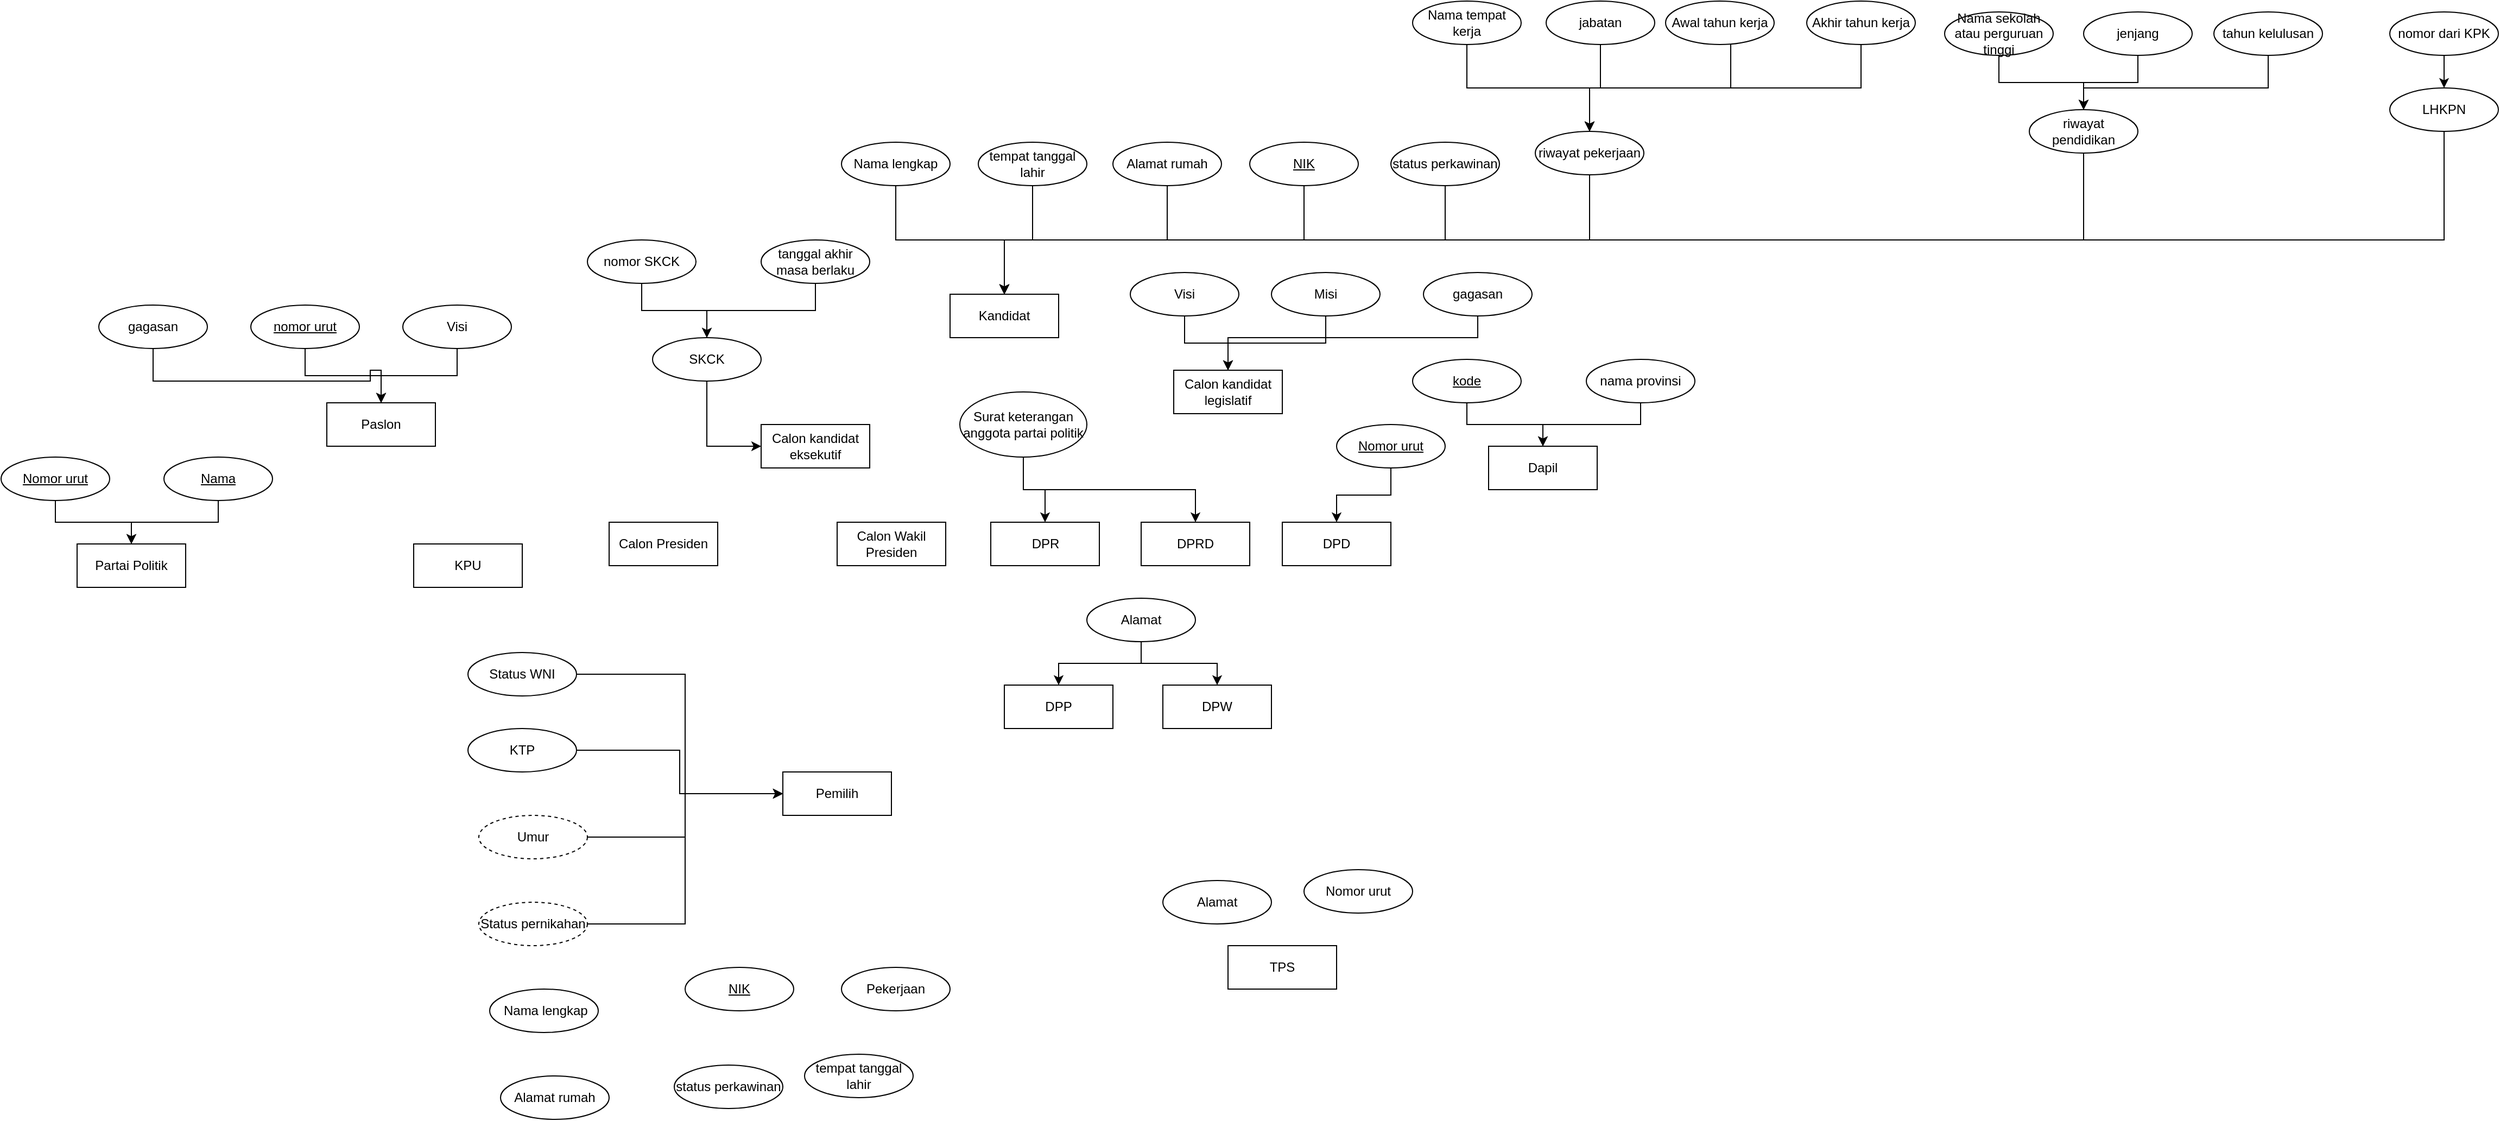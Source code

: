 <mxfile version="23.1.6" type="github">
  <diagram name="Page-1" id="nqy8MYTfZK-IS5IxkyHg">
    <mxGraphModel dx="2294" dy="1892" grid="1" gridSize="10" guides="1" tooltips="1" connect="1" arrows="1" fold="1" page="1" pageScale="1" pageWidth="827" pageHeight="1169" math="0" shadow="0">
      <root>
        <mxCell id="0" />
        <mxCell id="1" parent="0" />
        <mxCell id="Rp_q8d3P8gBAkOt-X-FX-1" value="DPR" style="whiteSpace=wrap;html=1;align=center;" parent="1" vertex="1">
          <mxGeometry x="351.5" y="110" width="100" height="40" as="geometry" />
        </mxCell>
        <mxCell id="Rp_q8d3P8gBAkOt-X-FX-2" value="DPRD" style="whiteSpace=wrap;html=1;align=center;" parent="1" vertex="1">
          <mxGeometry x="490" y="110" width="100" height="40" as="geometry" />
        </mxCell>
        <mxCell id="Rp_q8d3P8gBAkOt-X-FX-3" value="DPD" style="whiteSpace=wrap;html=1;align=center;" parent="1" vertex="1">
          <mxGeometry x="620" y="110" width="100" height="40" as="geometry" />
        </mxCell>
        <mxCell id="Rp_q8d3P8gBAkOt-X-FX-4" value="Calon Presiden" style="whiteSpace=wrap;html=1;align=center;" parent="1" vertex="1">
          <mxGeometry y="110" width="100" height="40" as="geometry" />
        </mxCell>
        <mxCell id="Rp_q8d3P8gBAkOt-X-FX-5" value="Calon Wakil Presiden" style="whiteSpace=wrap;html=1;align=center;" parent="1" vertex="1">
          <mxGeometry x="210" y="110" width="100" height="40" as="geometry" />
        </mxCell>
        <mxCell id="06MVGboHxHlyO1YCg4qo-1" value="Calon kandidat eksekutif" style="whiteSpace=wrap;html=1;align=center;" parent="1" vertex="1">
          <mxGeometry x="140" y="20" width="100" height="40" as="geometry" />
        </mxCell>
        <mxCell id="06MVGboHxHlyO1YCg4qo-2" value="Calon kandidat legislatif" style="whiteSpace=wrap;html=1;align=center;" parent="1" vertex="1">
          <mxGeometry x="520" y="-30" width="100" height="40" as="geometry" />
        </mxCell>
        <mxCell id="06MVGboHxHlyO1YCg4qo-3" value="Dapil" style="whiteSpace=wrap;html=1;align=center;" parent="1" vertex="1">
          <mxGeometry x="810" y="40" width="100" height="40" as="geometry" />
        </mxCell>
        <mxCell id="06MVGboHxHlyO1YCg4qo-10" value="" style="group" parent="1" vertex="1" connectable="0">
          <mxGeometry x="-560" y="50" width="250" height="120" as="geometry" />
        </mxCell>
        <mxCell id="06MVGboHxHlyO1YCg4qo-4" value="Partai Politik" style="whiteSpace=wrap;html=1;align=center;" parent="06MVGboHxHlyO1YCg4qo-10" vertex="1">
          <mxGeometry x="70" y="80" width="100" height="40" as="geometry" />
        </mxCell>
        <mxCell id="06MVGboHxHlyO1YCg4qo-90" style="edgeStyle=orthogonalEdgeStyle;rounded=0;orthogonalLoop=1;jettySize=auto;html=1;" parent="06MVGboHxHlyO1YCg4qo-10" source="06MVGboHxHlyO1YCg4qo-6" target="06MVGboHxHlyO1YCg4qo-4" edge="1">
          <mxGeometry relative="1" as="geometry" />
        </mxCell>
        <mxCell id="06MVGboHxHlyO1YCg4qo-6" value="&lt;u&gt;Nomor urut&lt;/u&gt;" style="ellipse;whiteSpace=wrap;html=1;align=center;" parent="06MVGboHxHlyO1YCg4qo-10" vertex="1">
          <mxGeometry width="100" height="40" as="geometry" />
        </mxCell>
        <mxCell id="06MVGboHxHlyO1YCg4qo-7" value="&lt;u&gt;Nama&lt;/u&gt;" style="ellipse;whiteSpace=wrap;html=1;align=center;" parent="06MVGboHxHlyO1YCg4qo-10" vertex="1">
          <mxGeometry x="150" width="100" height="40" as="geometry" />
        </mxCell>
        <mxCell id="06MVGboHxHlyO1YCg4qo-8" style="edgeStyle=orthogonalEdgeStyle;rounded=0;orthogonalLoop=1;jettySize=auto;html=1;entryX=0.5;entryY=0;entryDx=0;entryDy=0;" parent="06MVGboHxHlyO1YCg4qo-10" source="06MVGboHxHlyO1YCg4qo-7" target="06MVGboHxHlyO1YCg4qo-4" edge="1">
          <mxGeometry relative="1" as="geometry" />
        </mxCell>
        <mxCell id="06MVGboHxHlyO1YCg4qo-22" value="DPP" style="whiteSpace=wrap;html=1;align=center;" parent="1" vertex="1">
          <mxGeometry x="364" y="260" width="100" height="40" as="geometry" />
        </mxCell>
        <mxCell id="06MVGboHxHlyO1YCg4qo-24" value="DPW" style="whiteSpace=wrap;html=1;align=center;" parent="1" vertex="1">
          <mxGeometry x="510" y="260" width="100" height="40" as="geometry" />
        </mxCell>
        <mxCell id="06MVGboHxHlyO1YCg4qo-26" style="edgeStyle=orthogonalEdgeStyle;rounded=0;orthogonalLoop=1;jettySize=auto;html=1;entryX=0.5;entryY=0;entryDx=0;entryDy=0;" parent="1" source="06MVGboHxHlyO1YCg4qo-25" target="06MVGboHxHlyO1YCg4qo-24" edge="1">
          <mxGeometry relative="1" as="geometry" />
        </mxCell>
        <mxCell id="06MVGboHxHlyO1YCg4qo-27" style="edgeStyle=orthogonalEdgeStyle;rounded=0;orthogonalLoop=1;jettySize=auto;html=1;entryX=0.5;entryY=0;entryDx=0;entryDy=0;" parent="1" source="06MVGboHxHlyO1YCg4qo-25" target="06MVGboHxHlyO1YCg4qo-22" edge="1">
          <mxGeometry relative="1" as="geometry" />
        </mxCell>
        <mxCell id="06MVGboHxHlyO1YCg4qo-25" value="Alamat" style="ellipse;whiteSpace=wrap;html=1;align=center;" parent="1" vertex="1">
          <mxGeometry x="440" y="180" width="100" height="40" as="geometry" />
        </mxCell>
        <mxCell id="06MVGboHxHlyO1YCg4qo-28" value="KPU" style="whiteSpace=wrap;html=1;align=center;" parent="1" vertex="1">
          <mxGeometry x="-180" y="130" width="100" height="40" as="geometry" />
        </mxCell>
        <mxCell id="06MVGboHxHlyO1YCg4qo-29" value="Kandidat" style="whiteSpace=wrap;html=1;align=center;" parent="1" vertex="1">
          <mxGeometry x="314" y="-100" width="100" height="40" as="geometry" />
        </mxCell>
        <mxCell id="InDd5PstnEUt9IAhVS5L-1" style="edgeStyle=orthogonalEdgeStyle;rounded=0;orthogonalLoop=1;jettySize=auto;html=1;" edge="1" parent="1" source="06MVGboHxHlyO1YCg4qo-30" target="06MVGboHxHlyO1YCg4qo-29">
          <mxGeometry relative="1" as="geometry" />
        </mxCell>
        <mxCell id="06MVGboHxHlyO1YCg4qo-30" value="Nama lengkap" style="ellipse;whiteSpace=wrap;html=1;align=center;" parent="1" vertex="1">
          <mxGeometry x="214" y="-240" width="100" height="40" as="geometry" />
        </mxCell>
        <mxCell id="InDd5PstnEUt9IAhVS5L-2" style="edgeStyle=orthogonalEdgeStyle;rounded=0;orthogonalLoop=1;jettySize=auto;html=1;" edge="1" parent="1" source="06MVGboHxHlyO1YCg4qo-31" target="06MVGboHxHlyO1YCg4qo-29">
          <mxGeometry relative="1" as="geometry" />
        </mxCell>
        <mxCell id="06MVGboHxHlyO1YCg4qo-31" value="tempat tanggal lahir" style="ellipse;whiteSpace=wrap;html=1;align=center;" parent="1" vertex="1">
          <mxGeometry x="340" y="-240" width="100" height="40" as="geometry" />
        </mxCell>
        <mxCell id="InDd5PstnEUt9IAhVS5L-3" style="edgeStyle=orthogonalEdgeStyle;rounded=0;orthogonalLoop=1;jettySize=auto;html=1;" edge="1" parent="1" source="06MVGboHxHlyO1YCg4qo-32" target="06MVGboHxHlyO1YCg4qo-29">
          <mxGeometry relative="1" as="geometry">
            <Array as="points">
              <mxPoint x="514" y="-150" />
              <mxPoint x="364" y="-150" />
            </Array>
          </mxGeometry>
        </mxCell>
        <mxCell id="06MVGboHxHlyO1YCg4qo-32" value="Alamat rumah" style="ellipse;whiteSpace=wrap;html=1;align=center;" parent="1" vertex="1">
          <mxGeometry x="464" y="-240" width="100" height="40" as="geometry" />
        </mxCell>
        <mxCell id="InDd5PstnEUt9IAhVS5L-4" style="edgeStyle=orthogonalEdgeStyle;rounded=0;orthogonalLoop=1;jettySize=auto;html=1;" edge="1" parent="1" source="06MVGboHxHlyO1YCg4qo-33" target="06MVGboHxHlyO1YCg4qo-29">
          <mxGeometry relative="1" as="geometry">
            <Array as="points">
              <mxPoint x="640" y="-150" />
              <mxPoint x="364" y="-150" />
            </Array>
          </mxGeometry>
        </mxCell>
        <mxCell id="06MVGboHxHlyO1YCg4qo-33" value="&lt;u&gt;NIK&lt;/u&gt;" style="ellipse;whiteSpace=wrap;html=1;align=center;" parent="1" vertex="1">
          <mxGeometry x="590" y="-240" width="100" height="40" as="geometry" />
        </mxCell>
        <mxCell id="InDd5PstnEUt9IAhVS5L-6" style="edgeStyle=orthogonalEdgeStyle;rounded=0;orthogonalLoop=1;jettySize=auto;html=1;" edge="1" parent="1" source="06MVGboHxHlyO1YCg4qo-35" target="06MVGboHxHlyO1YCg4qo-29">
          <mxGeometry relative="1" as="geometry">
            <Array as="points">
              <mxPoint x="770" y="-150" />
              <mxPoint x="364" y="-150" />
            </Array>
          </mxGeometry>
        </mxCell>
        <mxCell id="06MVGboHxHlyO1YCg4qo-35" value="status perkawinan" style="ellipse;whiteSpace=wrap;html=1;align=center;" parent="1" vertex="1">
          <mxGeometry x="720" y="-240" width="100" height="40" as="geometry" />
        </mxCell>
        <mxCell id="06MVGboHxHlyO1YCg4qo-54" value="" style="group" parent="1" vertex="1" connectable="0">
          <mxGeometry x="740" y="-370" width="463" height="160" as="geometry" />
        </mxCell>
        <mxCell id="06MVGboHxHlyO1YCg4qo-36" value="riwayat pekerjaan" style="ellipse;whiteSpace=wrap;html=1;align=center;" parent="06MVGboHxHlyO1YCg4qo-54" vertex="1">
          <mxGeometry x="113" y="120" width="100" height="40" as="geometry" />
        </mxCell>
        <mxCell id="06MVGboHxHlyO1YCg4qo-43" style="edgeStyle=orthogonalEdgeStyle;rounded=0;orthogonalLoop=1;jettySize=auto;html=1;entryX=0.5;entryY=0;entryDx=0;entryDy=0;" parent="06MVGboHxHlyO1YCg4qo-54" source="06MVGboHxHlyO1YCg4qo-39" target="06MVGboHxHlyO1YCg4qo-36" edge="1">
          <mxGeometry relative="1" as="geometry">
            <Array as="points">
              <mxPoint x="50" y="80" />
              <mxPoint x="163" y="80" />
            </Array>
          </mxGeometry>
        </mxCell>
        <mxCell id="06MVGboHxHlyO1YCg4qo-39" value="Nama tempat kerja" style="ellipse;whiteSpace=wrap;html=1;align=center;" parent="06MVGboHxHlyO1YCg4qo-54" vertex="1">
          <mxGeometry width="100" height="40" as="geometry" />
        </mxCell>
        <mxCell id="06MVGboHxHlyO1YCg4qo-51" style="edgeStyle=orthogonalEdgeStyle;rounded=0;orthogonalLoop=1;jettySize=auto;html=1;" parent="06MVGboHxHlyO1YCg4qo-54" source="06MVGboHxHlyO1YCg4qo-40" target="06MVGboHxHlyO1YCg4qo-36" edge="1">
          <mxGeometry relative="1" as="geometry" />
        </mxCell>
        <mxCell id="06MVGboHxHlyO1YCg4qo-40" value="jabatan" style="ellipse;whiteSpace=wrap;html=1;align=center;" parent="06MVGboHxHlyO1YCg4qo-54" vertex="1">
          <mxGeometry x="123" width="100" height="40" as="geometry" />
        </mxCell>
        <mxCell id="06MVGboHxHlyO1YCg4qo-46" style="edgeStyle=orthogonalEdgeStyle;rounded=0;orthogonalLoop=1;jettySize=auto;html=1;" parent="06MVGboHxHlyO1YCg4qo-54" source="06MVGboHxHlyO1YCg4qo-41" target="06MVGboHxHlyO1YCg4qo-36" edge="1">
          <mxGeometry relative="1" as="geometry">
            <Array as="points">
              <mxPoint x="293" y="80" />
              <mxPoint x="163" y="80" />
            </Array>
          </mxGeometry>
        </mxCell>
        <mxCell id="06MVGboHxHlyO1YCg4qo-41" value="Awal tahun kerja" style="ellipse;whiteSpace=wrap;html=1;align=center;" parent="06MVGboHxHlyO1YCg4qo-54" vertex="1">
          <mxGeometry x="233" width="100" height="40" as="geometry" />
        </mxCell>
        <mxCell id="06MVGboHxHlyO1YCg4qo-49" style="edgeStyle=orthogonalEdgeStyle;rounded=0;orthogonalLoop=1;jettySize=auto;html=1;" parent="06MVGboHxHlyO1YCg4qo-54" source="06MVGboHxHlyO1YCg4qo-42" target="06MVGboHxHlyO1YCg4qo-36" edge="1">
          <mxGeometry relative="1" as="geometry">
            <Array as="points">
              <mxPoint x="413" y="80" />
              <mxPoint x="163" y="80" />
            </Array>
          </mxGeometry>
        </mxCell>
        <mxCell id="06MVGboHxHlyO1YCg4qo-42" value="Akhir tahun kerja" style="ellipse;whiteSpace=wrap;html=1;align=center;" parent="06MVGboHxHlyO1YCg4qo-54" vertex="1">
          <mxGeometry x="363" width="100" height="40" as="geometry" />
        </mxCell>
        <mxCell id="06MVGboHxHlyO1YCg4qo-62" value="" style="group" parent="1" vertex="1" connectable="0">
          <mxGeometry x="1230" y="-360" width="348" height="130" as="geometry" />
        </mxCell>
        <mxCell id="06MVGboHxHlyO1YCg4qo-37" value="riwayat pendidikan" style="ellipse;whiteSpace=wrap;html=1;align=center;" parent="06MVGboHxHlyO1YCg4qo-62" vertex="1">
          <mxGeometry x="78" y="90" width="100" height="40" as="geometry" />
        </mxCell>
        <mxCell id="06MVGboHxHlyO1YCg4qo-58" style="edgeStyle=orthogonalEdgeStyle;rounded=0;orthogonalLoop=1;jettySize=auto;html=1;" parent="06MVGboHxHlyO1YCg4qo-62" source="06MVGboHxHlyO1YCg4qo-55" target="06MVGboHxHlyO1YCg4qo-37" edge="1">
          <mxGeometry relative="1" as="geometry" />
        </mxCell>
        <mxCell id="06MVGboHxHlyO1YCg4qo-55" value="Nama sekolah atau perguruan tinggi" style="ellipse;whiteSpace=wrap;html=1;align=center;" parent="06MVGboHxHlyO1YCg4qo-62" vertex="1">
          <mxGeometry width="100" height="40" as="geometry" />
        </mxCell>
        <mxCell id="06MVGboHxHlyO1YCg4qo-59" style="edgeStyle=orthogonalEdgeStyle;rounded=0;orthogonalLoop=1;jettySize=auto;html=1;" parent="06MVGboHxHlyO1YCg4qo-62" source="06MVGboHxHlyO1YCg4qo-56" target="06MVGboHxHlyO1YCg4qo-37" edge="1">
          <mxGeometry relative="1" as="geometry" />
        </mxCell>
        <mxCell id="06MVGboHxHlyO1YCg4qo-56" value="jenjang" style="ellipse;whiteSpace=wrap;html=1;align=center;" parent="06MVGboHxHlyO1YCg4qo-62" vertex="1">
          <mxGeometry x="128" width="100" height="40" as="geometry" />
        </mxCell>
        <mxCell id="06MVGboHxHlyO1YCg4qo-60" style="edgeStyle=orthogonalEdgeStyle;rounded=0;orthogonalLoop=1;jettySize=auto;html=1;" parent="06MVGboHxHlyO1YCg4qo-62" source="06MVGboHxHlyO1YCg4qo-57" target="06MVGboHxHlyO1YCg4qo-37" edge="1">
          <mxGeometry relative="1" as="geometry">
            <Array as="points">
              <mxPoint x="298" y="70" />
              <mxPoint x="128" y="70" />
            </Array>
          </mxGeometry>
        </mxCell>
        <mxCell id="06MVGboHxHlyO1YCg4qo-57" value="tahun kelulusan" style="ellipse;whiteSpace=wrap;html=1;align=center;" parent="06MVGboHxHlyO1YCg4qo-62" vertex="1">
          <mxGeometry x="248" width="100" height="40" as="geometry" />
        </mxCell>
        <mxCell id="06MVGboHxHlyO1YCg4qo-66" value="" style="group" parent="1" vertex="1" connectable="0">
          <mxGeometry x="1640" y="-360" width="100" height="110" as="geometry" />
        </mxCell>
        <mxCell id="06MVGboHxHlyO1YCg4qo-38" value="LHKPN" style="ellipse;whiteSpace=wrap;html=1;align=center;" parent="06MVGboHxHlyO1YCg4qo-66" vertex="1">
          <mxGeometry y="70" width="100" height="40" as="geometry" />
        </mxCell>
        <mxCell id="06MVGboHxHlyO1YCg4qo-63" value="nomor dari KPK" style="ellipse;whiteSpace=wrap;html=1;align=center;" parent="06MVGboHxHlyO1YCg4qo-66" vertex="1">
          <mxGeometry width="100" height="40" as="geometry" />
        </mxCell>
        <mxCell id="06MVGboHxHlyO1YCg4qo-65" style="edgeStyle=orthogonalEdgeStyle;rounded=0;orthogonalLoop=1;jettySize=auto;html=1;" parent="06MVGboHxHlyO1YCg4qo-66" source="06MVGboHxHlyO1YCg4qo-63" target="06MVGboHxHlyO1YCg4qo-38" edge="1">
          <mxGeometry relative="1" as="geometry" />
        </mxCell>
        <mxCell id="06MVGboHxHlyO1YCg4qo-74" value="" style="group" parent="1" vertex="1" connectable="0">
          <mxGeometry x="-20" y="-150" width="260" height="130" as="geometry" />
        </mxCell>
        <mxCell id="06MVGboHxHlyO1YCg4qo-68" value="SKCK" style="ellipse;whiteSpace=wrap;html=1;align=center;" parent="06MVGboHxHlyO1YCg4qo-74" vertex="1">
          <mxGeometry x="60" y="90" width="100" height="40" as="geometry" />
        </mxCell>
        <mxCell id="06MVGboHxHlyO1YCg4qo-70" value="tanggal akhir masa berlaku" style="ellipse;whiteSpace=wrap;html=1;align=center;" parent="06MVGboHxHlyO1YCg4qo-74" vertex="1">
          <mxGeometry x="160" width="100" height="40" as="geometry" />
        </mxCell>
        <mxCell id="06MVGboHxHlyO1YCg4qo-69" value="nomor SKCK" style="ellipse;whiteSpace=wrap;html=1;align=center;" parent="06MVGboHxHlyO1YCg4qo-74" vertex="1">
          <mxGeometry width="100" height="40" as="geometry" />
        </mxCell>
        <mxCell id="06MVGboHxHlyO1YCg4qo-72" style="edgeStyle=orthogonalEdgeStyle;rounded=0;orthogonalLoop=1;jettySize=auto;html=1;" parent="06MVGboHxHlyO1YCg4qo-74" source="06MVGboHxHlyO1YCg4qo-70" target="06MVGboHxHlyO1YCg4qo-68" edge="1">
          <mxGeometry relative="1" as="geometry" />
        </mxCell>
        <mxCell id="06MVGboHxHlyO1YCg4qo-71" style="edgeStyle=orthogonalEdgeStyle;rounded=0;orthogonalLoop=1;jettySize=auto;html=1;" parent="06MVGboHxHlyO1YCg4qo-74" source="06MVGboHxHlyO1YCg4qo-69" target="06MVGboHxHlyO1YCg4qo-68" edge="1">
          <mxGeometry relative="1" as="geometry" />
        </mxCell>
        <mxCell id="06MVGboHxHlyO1YCg4qo-75" style="edgeStyle=orthogonalEdgeStyle;rounded=0;orthogonalLoop=1;jettySize=auto;html=1;entryX=0;entryY=0.5;entryDx=0;entryDy=0;" parent="1" source="06MVGboHxHlyO1YCg4qo-68" target="06MVGboHxHlyO1YCg4qo-1" edge="1">
          <mxGeometry relative="1" as="geometry" />
        </mxCell>
        <mxCell id="06MVGboHxHlyO1YCg4qo-79" value="Paslon" style="whiteSpace=wrap;html=1;align=center;" parent="1" vertex="1">
          <mxGeometry x="-260" width="100" height="40" as="geometry" />
        </mxCell>
        <mxCell id="06MVGboHxHlyO1YCg4qo-88" style="edgeStyle=orthogonalEdgeStyle;rounded=0;orthogonalLoop=1;jettySize=auto;html=1;entryX=0.5;entryY=0;entryDx=0;entryDy=0;" parent="1" source="06MVGboHxHlyO1YCg4qo-81" target="06MVGboHxHlyO1YCg4qo-79" edge="1">
          <mxGeometry relative="1" as="geometry" />
        </mxCell>
        <mxCell id="06MVGboHxHlyO1YCg4qo-81" value="&lt;u&gt;nomor urut&lt;/u&gt;" style="ellipse;whiteSpace=wrap;html=1;align=center;" parent="1" vertex="1">
          <mxGeometry x="-330" y="-90" width="100" height="40" as="geometry" />
        </mxCell>
        <mxCell id="06MVGboHxHlyO1YCg4qo-87" style="edgeStyle=orthogonalEdgeStyle;rounded=0;orthogonalLoop=1;jettySize=auto;html=1;entryX=0.5;entryY=0;entryDx=0;entryDy=0;" parent="1" source="06MVGboHxHlyO1YCg4qo-82" target="06MVGboHxHlyO1YCg4qo-79" edge="1">
          <mxGeometry relative="1" as="geometry" />
        </mxCell>
        <mxCell id="06MVGboHxHlyO1YCg4qo-82" value="Visi" style="ellipse;whiteSpace=wrap;html=1;align=center;" parent="1" vertex="1">
          <mxGeometry x="-190" y="-90" width="100" height="40" as="geometry" />
        </mxCell>
        <mxCell id="06MVGboHxHlyO1YCg4qo-89" style="edgeStyle=orthogonalEdgeStyle;rounded=0;orthogonalLoop=1;jettySize=auto;html=1;" parent="1" source="06MVGboHxHlyO1YCg4qo-83" target="06MVGboHxHlyO1YCg4qo-79" edge="1">
          <mxGeometry relative="1" as="geometry">
            <Array as="points">
              <mxPoint x="-420" y="-20" />
              <mxPoint x="-220" y="-20" />
              <mxPoint x="-220" y="-30" />
              <mxPoint x="-210" y="-30" />
            </Array>
          </mxGeometry>
        </mxCell>
        <mxCell id="06MVGboHxHlyO1YCg4qo-83" value="gagasan" style="ellipse;whiteSpace=wrap;html=1;align=center;" parent="1" vertex="1">
          <mxGeometry x="-470" y="-90" width="100" height="40" as="geometry" />
        </mxCell>
        <mxCell id="06MVGboHxHlyO1YCg4qo-94" style="edgeStyle=orthogonalEdgeStyle;rounded=0;orthogonalLoop=1;jettySize=auto;html=1;entryX=0.5;entryY=0;entryDx=0;entryDy=0;" parent="1" source="06MVGboHxHlyO1YCg4qo-91" target="Rp_q8d3P8gBAkOt-X-FX-1" edge="1">
          <mxGeometry relative="1" as="geometry" />
        </mxCell>
        <mxCell id="06MVGboHxHlyO1YCg4qo-95" style="edgeStyle=orthogonalEdgeStyle;rounded=0;orthogonalLoop=1;jettySize=auto;html=1;" parent="1" source="06MVGboHxHlyO1YCg4qo-91" target="Rp_q8d3P8gBAkOt-X-FX-2" edge="1">
          <mxGeometry relative="1" as="geometry">
            <Array as="points">
              <mxPoint x="382" y="80" />
              <mxPoint x="540" y="80" />
            </Array>
          </mxGeometry>
        </mxCell>
        <mxCell id="06MVGboHxHlyO1YCg4qo-91" value="Surat keterangan anggota partai politik" style="ellipse;whiteSpace=wrap;html=1;align=center;" parent="1" vertex="1">
          <mxGeometry x="323" y="-10" width="117" height="60" as="geometry" />
        </mxCell>
        <mxCell id="06MVGboHxHlyO1YCg4qo-98" style="edgeStyle=orthogonalEdgeStyle;rounded=0;orthogonalLoop=1;jettySize=auto;html=1;" parent="1" source="06MVGboHxHlyO1YCg4qo-97" target="06MVGboHxHlyO1YCg4qo-2" edge="1">
          <mxGeometry relative="1" as="geometry" />
        </mxCell>
        <mxCell id="06MVGboHxHlyO1YCg4qo-97" value="Visi" style="ellipse;whiteSpace=wrap;html=1;align=center;" parent="1" vertex="1">
          <mxGeometry x="480" y="-120" width="100" height="40" as="geometry" />
        </mxCell>
        <mxCell id="06MVGboHxHlyO1YCg4qo-102" style="edgeStyle=orthogonalEdgeStyle;rounded=0;orthogonalLoop=1;jettySize=auto;html=1;" parent="1" source="06MVGboHxHlyO1YCg4qo-99" target="06MVGboHxHlyO1YCg4qo-2" edge="1">
          <mxGeometry relative="1" as="geometry" />
        </mxCell>
        <mxCell id="06MVGboHxHlyO1YCg4qo-99" value="Misi" style="ellipse;whiteSpace=wrap;html=1;align=center;" parent="1" vertex="1">
          <mxGeometry x="610" y="-120" width="100" height="40" as="geometry" />
        </mxCell>
        <mxCell id="06MVGboHxHlyO1YCg4qo-101" style="edgeStyle=orthogonalEdgeStyle;rounded=0;orthogonalLoop=1;jettySize=auto;html=1;" parent="1" source="06MVGboHxHlyO1YCg4qo-100" target="06MVGboHxHlyO1YCg4qo-2" edge="1">
          <mxGeometry relative="1" as="geometry">
            <Array as="points">
              <mxPoint x="800" y="-60" />
              <mxPoint x="570" y="-60" />
            </Array>
          </mxGeometry>
        </mxCell>
        <mxCell id="06MVGboHxHlyO1YCg4qo-100" value="gagasan" style="ellipse;whiteSpace=wrap;html=1;align=center;" parent="1" vertex="1">
          <mxGeometry x="750" y="-120" width="100" height="40" as="geometry" />
        </mxCell>
        <mxCell id="06MVGboHxHlyO1YCg4qo-106" style="edgeStyle=orthogonalEdgeStyle;rounded=0;orthogonalLoop=1;jettySize=auto;html=1;" parent="1" source="06MVGboHxHlyO1YCg4qo-103" target="06MVGboHxHlyO1YCg4qo-3" edge="1">
          <mxGeometry relative="1" as="geometry" />
        </mxCell>
        <mxCell id="06MVGboHxHlyO1YCg4qo-103" value="&lt;u&gt;kode&lt;/u&gt;" style="ellipse;whiteSpace=wrap;html=1;align=center;" parent="1" vertex="1">
          <mxGeometry x="740" y="-40" width="100" height="40" as="geometry" />
        </mxCell>
        <mxCell id="06MVGboHxHlyO1YCg4qo-107" style="edgeStyle=orthogonalEdgeStyle;rounded=0;orthogonalLoop=1;jettySize=auto;html=1;" parent="1" source="06MVGboHxHlyO1YCg4qo-105" target="06MVGboHxHlyO1YCg4qo-3" edge="1">
          <mxGeometry relative="1" as="geometry" />
        </mxCell>
        <mxCell id="06MVGboHxHlyO1YCg4qo-105" value="nama provinsi" style="ellipse;whiteSpace=wrap;html=1;align=center;" parent="1" vertex="1">
          <mxGeometry x="900" y="-40" width="100" height="40" as="geometry" />
        </mxCell>
        <mxCell id="06MVGboHxHlyO1YCg4qo-109" style="edgeStyle=orthogonalEdgeStyle;rounded=0;orthogonalLoop=1;jettySize=auto;html=1;" parent="1" source="06MVGboHxHlyO1YCg4qo-108" target="Rp_q8d3P8gBAkOt-X-FX-3" edge="1">
          <mxGeometry relative="1" as="geometry" />
        </mxCell>
        <mxCell id="06MVGboHxHlyO1YCg4qo-108" value="&lt;u&gt;Nomor urut&lt;/u&gt;" style="ellipse;whiteSpace=wrap;html=1;align=center;" parent="1" vertex="1">
          <mxGeometry x="670" y="20" width="100" height="40" as="geometry" />
        </mxCell>
        <mxCell id="06MVGboHxHlyO1YCg4qo-110" value="Pemilih" style="whiteSpace=wrap;html=1;align=center;" parent="1" vertex="1">
          <mxGeometry x="160" y="340" width="100" height="40" as="geometry" />
        </mxCell>
        <mxCell id="06MVGboHxHlyO1YCg4qo-120" style="edgeStyle=orthogonalEdgeStyle;rounded=0;orthogonalLoop=1;jettySize=auto;html=1;" parent="1" source="06MVGboHxHlyO1YCg4qo-112" target="06MVGboHxHlyO1YCg4qo-110" edge="1">
          <mxGeometry relative="1" as="geometry">
            <Array as="points">
              <mxPoint x="70" y="250" />
              <mxPoint x="70" y="360" />
            </Array>
          </mxGeometry>
        </mxCell>
        <mxCell id="06MVGboHxHlyO1YCg4qo-112" value="Status WNI" style="ellipse;whiteSpace=wrap;html=1;align=center;" parent="1" vertex="1">
          <mxGeometry x="-130" y="230" width="100" height="40" as="geometry" />
        </mxCell>
        <mxCell id="06MVGboHxHlyO1YCg4qo-121" style="edgeStyle=orthogonalEdgeStyle;rounded=0;orthogonalLoop=1;jettySize=auto;html=1;" parent="1" source="06MVGboHxHlyO1YCg4qo-113" target="06MVGboHxHlyO1YCg4qo-110" edge="1">
          <mxGeometry relative="1" as="geometry" />
        </mxCell>
        <mxCell id="06MVGboHxHlyO1YCg4qo-113" value="KTP" style="ellipse;whiteSpace=wrap;html=1;align=center;" parent="1" vertex="1">
          <mxGeometry x="-130" y="300" width="100" height="40" as="geometry" />
        </mxCell>
        <mxCell id="06MVGboHxHlyO1YCg4qo-122" style="edgeStyle=orthogonalEdgeStyle;rounded=0;orthogonalLoop=1;jettySize=auto;html=1;" parent="1" source="06MVGboHxHlyO1YCg4qo-115" target="06MVGboHxHlyO1YCg4qo-110" edge="1">
          <mxGeometry relative="1" as="geometry" />
        </mxCell>
        <mxCell id="06MVGboHxHlyO1YCg4qo-115" value="Umur" style="ellipse;whiteSpace=wrap;html=1;align=center;dashed=1;" parent="1" vertex="1">
          <mxGeometry x="-120" y="380" width="100" height="40" as="geometry" />
        </mxCell>
        <mxCell id="06MVGboHxHlyO1YCg4qo-123" style="edgeStyle=orthogonalEdgeStyle;rounded=0;orthogonalLoop=1;jettySize=auto;html=1;" parent="1" source="06MVGboHxHlyO1YCg4qo-119" target="06MVGboHxHlyO1YCg4qo-110" edge="1">
          <mxGeometry relative="1" as="geometry">
            <Array as="points">
              <mxPoint x="70" y="480" />
              <mxPoint x="70" y="360" />
            </Array>
          </mxGeometry>
        </mxCell>
        <mxCell id="06MVGboHxHlyO1YCg4qo-119" value="Status pernikahan" style="ellipse;whiteSpace=wrap;html=1;align=center;dashed=1;" parent="1" vertex="1">
          <mxGeometry x="-120" y="460" width="100" height="40" as="geometry" />
        </mxCell>
        <mxCell id="06MVGboHxHlyO1YCg4qo-124" value="&amp;nbsp;Nama lengkap" style="ellipse;whiteSpace=wrap;html=1;align=center;" parent="1" vertex="1">
          <mxGeometry x="-110" y="540" width="100" height="40" as="geometry" />
        </mxCell>
        <mxCell id="06MVGboHxHlyO1YCg4qo-126" value="Alamat rumah" style="ellipse;whiteSpace=wrap;html=1;align=center;" parent="1" vertex="1">
          <mxGeometry x="-100" y="620" width="100" height="40" as="geometry" />
        </mxCell>
        <mxCell id="06MVGboHxHlyO1YCg4qo-127" value="&lt;u&gt;NIK&lt;/u&gt;" style="ellipse;whiteSpace=wrap;html=1;align=center;" parent="1" vertex="1">
          <mxGeometry x="70" y="520" width="100" height="40" as="geometry" />
        </mxCell>
        <mxCell id="06MVGboHxHlyO1YCg4qo-130" value="status perkawinan" style="ellipse;whiteSpace=wrap;html=1;align=center;" parent="1" vertex="1">
          <mxGeometry x="60" y="610" width="100" height="40" as="geometry" />
        </mxCell>
        <mxCell id="06MVGboHxHlyO1YCg4qo-133" value="tempat tanggal lahir" style="ellipse;whiteSpace=wrap;html=1;align=center;" parent="1" vertex="1">
          <mxGeometry x="180" y="600" width="100" height="40" as="geometry" />
        </mxCell>
        <mxCell id="06MVGboHxHlyO1YCg4qo-134" value="Pekerjaan" style="ellipse;whiteSpace=wrap;html=1;align=center;" parent="1" vertex="1">
          <mxGeometry x="214" y="520" width="100" height="40" as="geometry" />
        </mxCell>
        <mxCell id="06MVGboHxHlyO1YCg4qo-135" value="TPS" style="whiteSpace=wrap;html=1;align=center;" parent="1" vertex="1">
          <mxGeometry x="570" y="500" width="100" height="40" as="geometry" />
        </mxCell>
        <mxCell id="06MVGboHxHlyO1YCg4qo-136" value="Nomor urut" style="ellipse;whiteSpace=wrap;html=1;align=center;" parent="1" vertex="1">
          <mxGeometry x="640" y="430" width="100" height="40" as="geometry" />
        </mxCell>
        <mxCell id="06MVGboHxHlyO1YCg4qo-137" value="Alamat" style="ellipse;whiteSpace=wrap;html=1;align=center;" parent="1" vertex="1">
          <mxGeometry x="510" y="440" width="100" height="40" as="geometry" />
        </mxCell>
        <mxCell id="InDd5PstnEUt9IAhVS5L-7" style="edgeStyle=orthogonalEdgeStyle;rounded=0;orthogonalLoop=1;jettySize=auto;html=1;" edge="1" parent="1" source="06MVGboHxHlyO1YCg4qo-36" target="06MVGboHxHlyO1YCg4qo-29">
          <mxGeometry relative="1" as="geometry">
            <Array as="points">
              <mxPoint x="903" y="-150" />
              <mxPoint x="364" y="-150" />
            </Array>
          </mxGeometry>
        </mxCell>
        <mxCell id="InDd5PstnEUt9IAhVS5L-8" style="edgeStyle=orthogonalEdgeStyle;rounded=0;orthogonalLoop=1;jettySize=auto;html=1;" edge="1" parent="1" source="06MVGboHxHlyO1YCg4qo-37" target="06MVGboHxHlyO1YCg4qo-29">
          <mxGeometry relative="1" as="geometry">
            <Array as="points">
              <mxPoint x="1358" y="-150" />
              <mxPoint x="364" y="-150" />
            </Array>
          </mxGeometry>
        </mxCell>
        <mxCell id="InDd5PstnEUt9IAhVS5L-9" style="edgeStyle=orthogonalEdgeStyle;rounded=0;orthogonalLoop=1;jettySize=auto;html=1;" edge="1" parent="1" source="06MVGboHxHlyO1YCg4qo-38" target="06MVGboHxHlyO1YCg4qo-29">
          <mxGeometry relative="1" as="geometry">
            <Array as="points">
              <mxPoint x="1690" y="-150" />
              <mxPoint x="364" y="-150" />
            </Array>
          </mxGeometry>
        </mxCell>
      </root>
    </mxGraphModel>
  </diagram>
</mxfile>
